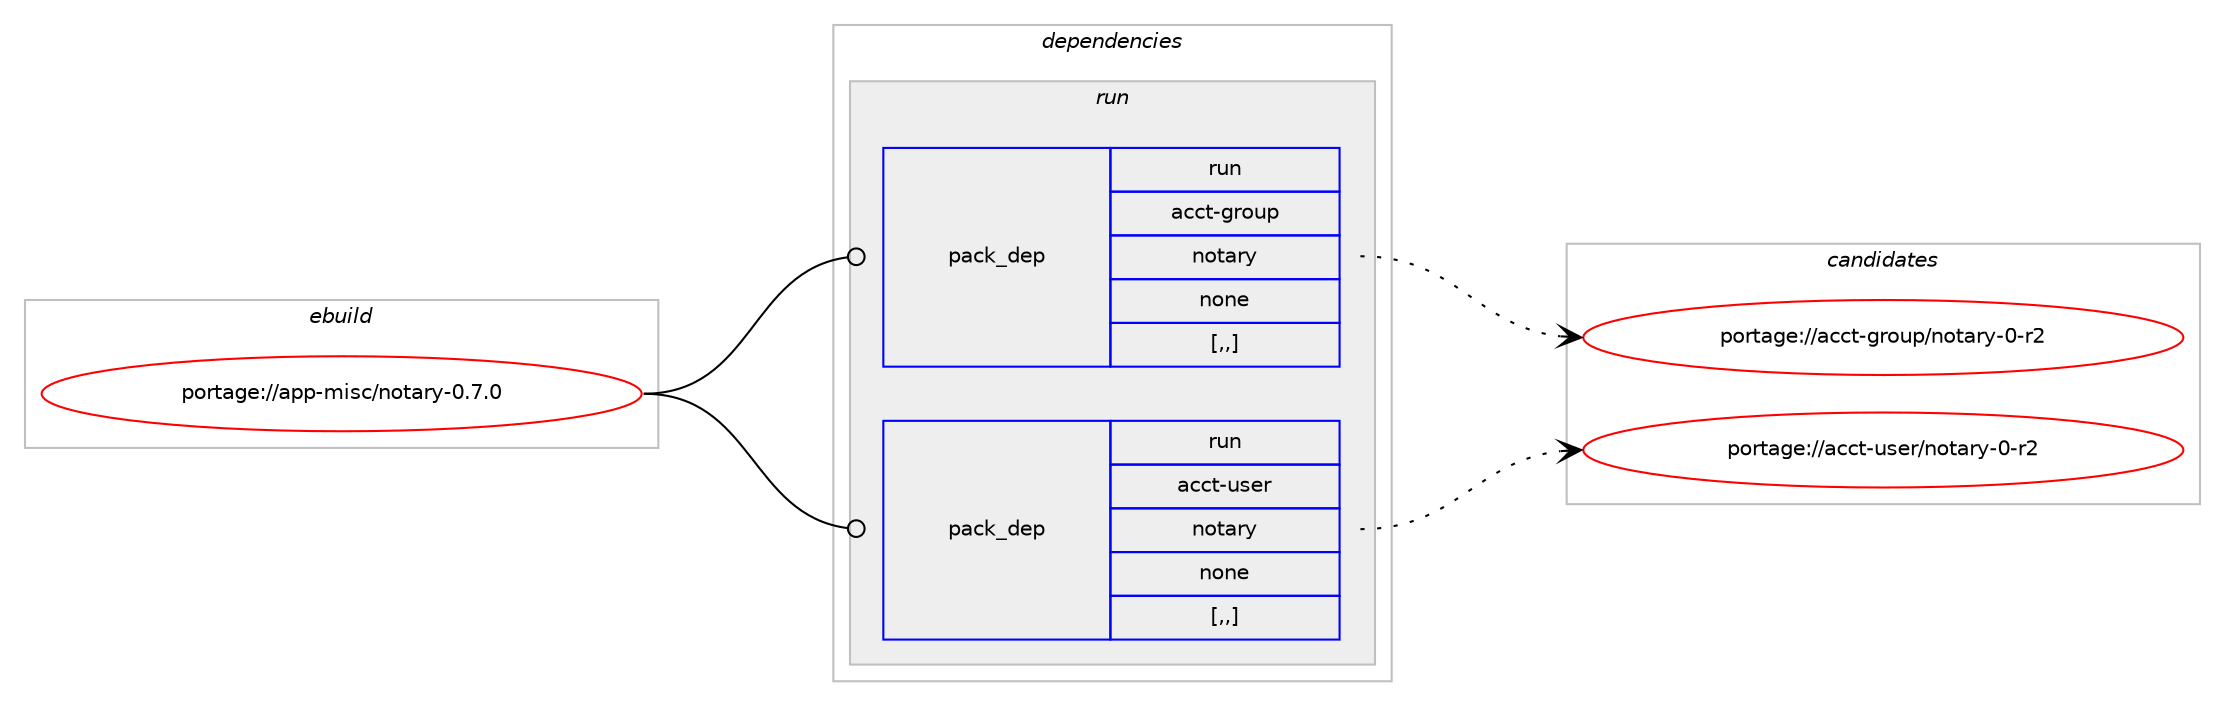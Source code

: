 digraph prolog {

# *************
# Graph options
# *************

newrank=true;
concentrate=true;
compound=true;
graph [rankdir=LR,fontname=Helvetica,fontsize=10,ranksep=1.5];#, ranksep=2.5, nodesep=0.2];
edge  [arrowhead=vee];
node  [fontname=Helvetica,fontsize=10];

# **********
# The ebuild
# **********

subgraph cluster_leftcol {
color=gray;
label=<<i>ebuild</i>>;
id [label="portage://app-misc/notary-0.7.0", color=red, width=4, href="../app-misc/notary-0.7.0.svg"];
}

# ****************
# The dependencies
# ****************

subgraph cluster_midcol {
color=gray;
label=<<i>dependencies</i>>;
subgraph cluster_compile {
fillcolor="#eeeeee";
style=filled;
label=<<i>compile</i>>;
}
subgraph cluster_compileandrun {
fillcolor="#eeeeee";
style=filled;
label=<<i>compile and run</i>>;
}
subgraph cluster_run {
fillcolor="#eeeeee";
style=filled;
label=<<i>run</i>>;
subgraph pack390297 {
dependency536668 [label=<<TABLE BORDER="0" CELLBORDER="1" CELLSPACING="0" CELLPADDING="4" WIDTH="220"><TR><TD ROWSPAN="6" CELLPADDING="30">pack_dep</TD></TR><TR><TD WIDTH="110">run</TD></TR><TR><TD>acct-group</TD></TR><TR><TD>notary</TD></TR><TR><TD>none</TD></TR><TR><TD>[,,]</TD></TR></TABLE>>, shape=none, color=blue];
}
id:e -> dependency536668:w [weight=20,style="solid",arrowhead="odot"];
subgraph pack390298 {
dependency536669 [label=<<TABLE BORDER="0" CELLBORDER="1" CELLSPACING="0" CELLPADDING="4" WIDTH="220"><TR><TD ROWSPAN="6" CELLPADDING="30">pack_dep</TD></TR><TR><TD WIDTH="110">run</TD></TR><TR><TD>acct-user</TD></TR><TR><TD>notary</TD></TR><TR><TD>none</TD></TR><TR><TD>[,,]</TD></TR></TABLE>>, shape=none, color=blue];
}
id:e -> dependency536669:w [weight=20,style="solid",arrowhead="odot"];
}
}

# **************
# The candidates
# **************

subgraph cluster_choices {
rank=same;
color=gray;
label=<<i>candidates</i>>;

subgraph choice390297 {
color=black;
nodesep=1;
choice97999911645103114111117112471101111169711412145484511450 [label="portage://acct-group/notary-0-r2", color=red, width=4,href="../acct-group/notary-0-r2.svg"];
dependency536668:e -> choice97999911645103114111117112471101111169711412145484511450:w [style=dotted,weight="100"];
}
subgraph choice390298 {
color=black;
nodesep=1;
choice97999911645117115101114471101111169711412145484511450 [label="portage://acct-user/notary-0-r2", color=red, width=4,href="../acct-user/notary-0-r2.svg"];
dependency536669:e -> choice97999911645117115101114471101111169711412145484511450:w [style=dotted,weight="100"];
}
}

}
